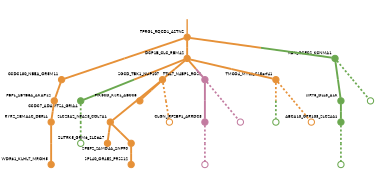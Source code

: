 strict digraph  {
graph[splines=false]; nodesep=0.7; rankdir=TB; ranksep=0.6; forcelabels=true; dpi=600; size=2.5;
0 [color="#e69138ff", fillcolor="#e69138ff", fixedsize=true, fontname=Lato, fontsize="12pt", height="0.25", label="", penwidth=3, shape=circle, style=filled, xlabel=TPRG1_RQCD1_ASTN2];
2 [color="#e69138ff", fillcolor="#e69138ff", fixedsize=true, fontname=Lato, fontsize="12pt", height="0.25", label="", penwidth=3, shape=circle, style=filled, xlabel=CCDC130_NBEA_OR5M11];
9 [color="#e69138ff", fillcolor="#e69138ff", fixedsize=true, fontname=Lato, fontsize="12pt", height="0.25", label="", penwidth=3, shape=circle, style=filled, xlabel=DCP1B_CLC_RBM42];
18 [color="#6aa84fff", fillcolor="#6aa84fff", fixedsize=true, fontname=Lato, fontsize="12pt", height="0.25", label="", penwidth=3, shape=circle, style=filled, xlabel=NBN_GCFC2_KCNMA1];
1 [color="#6aa84fff", fillcolor="#6aa84fff", fixedsize=true, fontname=Lato, fontsize="12pt", height="0.25", label="", penwidth=3, shape=circle, style=filled, xlabel=SIRT5_DLL3_ALK];
11 [color="#6aa84fff", fillcolor="#6aa84fff", fixedsize=true, fontname=Lato, fontsize="12pt", height="0.25", label="", penwidth=3, shape=circle, style=filled, xlabel=ABCA13_GPR133_SLC24A1];
14 [color="#e69138ff", fillcolor="#e69138ff", fixedsize=true, fontname=Lato, fontsize="12pt", height="0.25", label="", penwidth=3, shape=circle, style=filled, xlabel=FBF1_ZBTB8A_AKAP12];
3 [color="#6aa84fff", fillcolor="#6aa84fff", fixedsize=true, fontname=Lato, fontsize="12pt", height="0.25", label="", penwidth=3, shape=circle, style=filled, xlabel=CCDC7_ADAMTS4_GRIA4];
19 [color="#6aa84fff", fillcolor="#6aa84fff", fixedsize=true, fontname=Lato, fontsize="12pt", height="0.25", label="", penwidth=3, shape=circle, style=solid, xlabel=""];
4 [color="#e69138ff", fillcolor="#e69138ff", fixedsize=true, fontname=Lato, fontsize="12pt", height="0.25", label="", penwidth=3, shape=circle, style=filled, xlabel=SLC23A2_NPAS3_COL7A1];
7 [color="#e69138ff", fillcolor="#e69138ff", fixedsize=true, fontname=Lato, fontsize="12pt", height="0.25", label="", penwidth=3, shape=circle, style=filled, xlabel=SLITRK5_GRM6_SLC6A7];
8 [color="#e69138ff", fillcolor="#e69138ff", fixedsize=true, fontname=Lato, fontsize="12pt", height="0.25", label="", penwidth=3, shape=circle, style=filled, xlabel=SPEF2_SAMD4A_ZNF90];
5 [color="#c27ba0ff", fillcolor="#c27ba0ff", fixedsize=true, fontname=Lato, fontsize="12pt", height="0.25", label="", penwidth=3, shape=circle, style=filled, xlabel=CLGN_IRF2BP1_ARRDC3];
23 [color="#c27ba0ff", fillcolor="#c27ba0ff", fixedsize=true, fontname=Lato, fontsize="12pt", height="0.25", label="", penwidth=3, shape=circle, style=solid, xlabel=""];
13 [color="#e69138ff", fillcolor="#e69138ff", fixedsize=true, fontname=Lato, fontsize="12pt", height="0.25", label="", penwidth=3, shape=circle, style=filled, xlabel=SP140_OR4E2_PRSS12];
10 [color="#e69138ff", fillcolor="#e69138ff", fixedsize=true, fontname=Lato, fontsize="12pt", height="0.25", label="", penwidth=3, shape=circle, style=filled, xlabel=SGCD_TBK1_NUP107];
15 [color="#c27ba0ff", fillcolor="#c27ba0ff", fixedsize=true, fontname=Lato, fontsize="12pt", height="0.25", label="", penwidth=3, shape=circle, style=filled, xlabel=TTLL7_N4BP1_ROS1];
17 [color="#e69138ff", fillcolor="#e69138ff", fixedsize=true, fontname=Lato, fontsize="12pt", height="0.25", label="", penwidth=3, shape=circle, style=filled, xlabel=TMCO4_MYL4_C15orf41];
16 [color="#e69138ff", fillcolor="#e69138ff", fixedsize=true, fontname=Lato, fontsize="12pt", height="0.25", label="", penwidth=3, shape=circle, style=filled, xlabel=PIK3CD_KSR1_ABCC8];
25 [color="#e69138ff", fillcolor="#e69138ff", fixedsize=true, fontname=Lato, fontsize="12pt", height="0.25", label="", penwidth=3, shape=circle, style=solid, xlabel=""];
20 [color="#6aa84fff", fillcolor="#6aa84fff", fixedsize=true, fontname=Lato, fontsize="12pt", height="0.25", label="", penwidth=3, shape=circle, style=solid, xlabel=""];
12 [color="#e69138ff", fillcolor="#e69138ff", fixedsize=true, fontname=Lato, fontsize="12pt", height="0.25", label="", penwidth=3, shape=circle, style=filled, xlabel=RYR2_SEMA4C_DERL1];
6 [color="#e69138ff", fillcolor="#e69138ff", fixedsize=true, fontname=Lato, fontsize="12pt", height="0.25", label="", penwidth=3, shape=circle, style=filled, xlabel=WDR61_KLHL7_MROH5];
24 [color="#c27ba0ff", fillcolor="#c27ba0ff", fixedsize=true, fontname=Lato, fontsize="12pt", height="0.25", label="", penwidth=3, shape=circle, style=solid, xlabel=""];
21 [color="#6aa84fff", fillcolor="#6aa84fff", fixedsize=true, fontname=Lato, fontsize="12pt", height="0.25", label="", penwidth=3, shape=circle, style=solid, xlabel=""];
26 [color="#e69138ff", fillcolor="#e69138ff", fixedsize=true, fontname=Lato, fontsize="12pt", height="0.25", label="", penwidth=3, shape=circle, style=solid, xlabel=""];
22 [color="#6aa84fff", fillcolor="#6aa84fff", fixedsize=true, fontname=Lato, fontsize="12pt", height="0.25", label="", penwidth=3, shape=circle, style=solid, xlabel=""];
normal [label="", penwidth=3, style=invis, xlabel=TPRG1_RQCD1_ASTN2];
0 -> 2  [arrowsize=0, color="#e69138ff;0.5:#e69138ff", minlen="2.0", penwidth="5.5", style=solid];
0 -> 9  [arrowsize=0, color="#e69138ff;0.5:#e69138ff", minlen="1.600000023841858", penwidth="5.5", style=solid];
0 -> 18  [arrowsize=0, color="#e69138ff;0.5:#6aa84fff", minlen="1.0", penwidth="5.5", style=solid];
2 -> 14  [arrowsize=0, color="#e69138ff;0.5:#e69138ff", minlen="1.2000000476837158", penwidth="5.5", style=solid];
9 -> 3  [arrowsize=0, color="#e69138ff;0.5:#6aa84fff", minlen="2.0", penwidth="5.5", style=solid];
9 -> 10  [arrowsize=0, color="#e69138ff;0.5:#e69138ff", minlen="1.600000023841858", penwidth="5.5", style=solid];
9 -> 15  [arrowsize=0, color="#e69138ff;0.5:#c27ba0ff", minlen="1.2000000476837158", penwidth="5.5", style=solid];
9 -> 17  [arrowsize=0, color="#e69138ff;0.5:#e69138ff", minlen="1.0", penwidth="5.5", style=solid];
18 -> 1  [arrowsize=0, color="#6aa84fff;0.5:#6aa84fff", minlen="2.0", penwidth="5.5", style=solid];
18 -> 22  [arrowsize=0, color="#6aa84fff;0.5:#6aa84fff", minlen="2.0", penwidth=5, style=dashed];
1 -> 11  [arrowsize=0, color="#6aa84fff;0.5:#6aa84fff", minlen="1.4000000953674316", penwidth="5.5", style=solid];
11 -> 20  [arrowsize=0, color="#6aa84fff;0.5:#6aa84fff", minlen="2.0", penwidth=5, style=dashed];
14 -> 12  [arrowsize=0, color="#e69138ff;0.5:#e69138ff", minlen="1.4000000953674316", penwidth="5.5", style=solid];
3 -> 19  [arrowsize=0, color="#6aa84fff;0.5:#6aa84fff", minlen="2.0", penwidth=5, style=dashed];
4 -> 7  [arrowsize=0, color="#e69138ff;0.5:#e69138ff", minlen="1.8000000715255737", penwidth="5.5", style=solid];
4 -> 8  [arrowsize=0, color="#e69138ff;0.5:#e69138ff", minlen="1.600000023841858", penwidth="5.5", style=solid];
8 -> 13  [arrowsize=0, color="#e69138ff;0.5:#e69138ff", minlen="1.2000000476837158", penwidth="5.5", style=solid];
5 -> 23  [arrowsize=0, color="#c27ba0ff;0.5:#c27ba0ff", minlen="2.0", penwidth=5, style=dashed];
10 -> 4  [arrowsize=0, color="#e69138ff;0.5:#e69138ff", minlen="2.0", penwidth="5.5", style=solid];
10 -> 16  [arrowsize=0, color="#e69138ff;0.5:#e69138ff", minlen="1.0", penwidth="5.5", style=solid];
10 -> 25  [arrowsize=0, color="#e69138ff;0.5:#e69138ff", minlen="2.0", penwidth=5, style=dashed];
15 -> 5  [arrowsize=0, color="#c27ba0ff;0.5:#c27ba0ff", minlen="2.0", penwidth="5.5", style=solid];
15 -> 24  [arrowsize=0, color="#c27ba0ff;0.5:#c27ba0ff", minlen="2.0", penwidth=5, style=dashed];
17 -> 21  [arrowsize=0, color="#e69138ff;0.5:#6aa84fff", minlen="2.0", penwidth=5, style=dashed];
17 -> 26  [arrowsize=0, color="#e69138ff;0.5:#e69138ff", minlen="2.0", penwidth=5, style=dashed];
12 -> 6  [arrowsize=0, color="#e69138ff;0.5:#e69138ff", minlen="2.0", penwidth="5.5", style=solid];
normal -> 0  [arrowsize=0, color="#e69138ff", label="", penwidth=4, style=solid];
}
